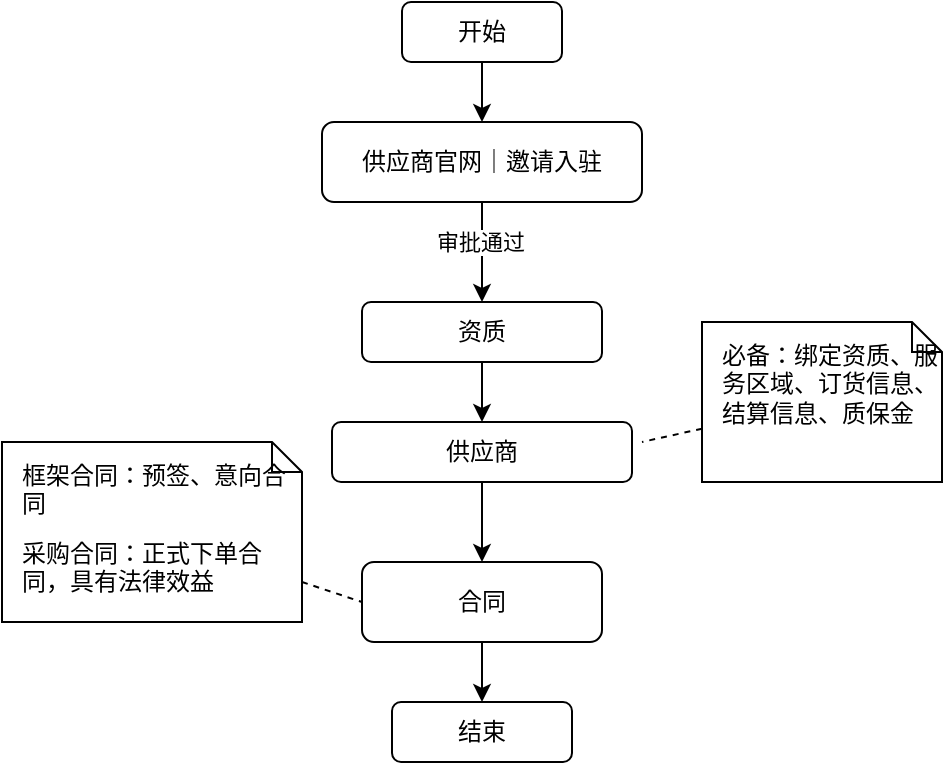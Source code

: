 <mxfile version="20.0.4" type="github">
  <diagram id="Gy4nKqwPEICqkQXcX3Ys" name="第 1 页">
    <mxGraphModel dx="1426" dy="794" grid="1" gridSize="10" guides="1" tooltips="1" connect="1" arrows="1" fold="1" page="1" pageScale="1" pageWidth="827" pageHeight="1169" math="0" shadow="0">
      <root>
        <mxCell id="0" />
        <mxCell id="1" parent="0" />
        <mxCell id="jC9lOExU4FJecGhKxXw0-3" value="" style="edgeStyle=orthogonalEdgeStyle;rounded=0;orthogonalLoop=1;jettySize=auto;html=1;" edge="1" parent="1" source="jC9lOExU4FJecGhKxXw0-1" target="jC9lOExU4FJecGhKxXw0-2">
          <mxGeometry relative="1" as="geometry" />
        </mxCell>
        <mxCell id="jC9lOExU4FJecGhKxXw0-4" value="审批通过" style="edgeLabel;html=1;align=center;verticalAlign=middle;resizable=0;points=[];" vertex="1" connectable="0" parent="jC9lOExU4FJecGhKxXw0-3">
          <mxGeometry x="-0.229" y="-1" relative="1" as="geometry">
            <mxPoint as="offset" />
          </mxGeometry>
        </mxCell>
        <mxCell id="jC9lOExU4FJecGhKxXw0-1" value="供应商官网｜邀请入驻" style="rounded=1;whiteSpace=wrap;html=1;" vertex="1" parent="1">
          <mxGeometry x="250" y="140" width="160" height="40" as="geometry" />
        </mxCell>
        <mxCell id="jC9lOExU4FJecGhKxXw0-6" value="" style="edgeStyle=orthogonalEdgeStyle;rounded=0;orthogonalLoop=1;jettySize=auto;html=1;" edge="1" parent="1" source="jC9lOExU4FJecGhKxXw0-2" target="jC9lOExU4FJecGhKxXw0-5">
          <mxGeometry relative="1" as="geometry" />
        </mxCell>
        <mxCell id="jC9lOExU4FJecGhKxXw0-2" value="资质" style="whiteSpace=wrap;html=1;rounded=1;" vertex="1" parent="1">
          <mxGeometry x="270" y="230" width="120" height="30" as="geometry" />
        </mxCell>
        <mxCell id="jC9lOExU4FJecGhKxXw0-20" value="" style="edgeStyle=orthogonalEdgeStyle;rounded=0;orthogonalLoop=1;jettySize=auto;html=1;" edge="1" parent="1" source="jC9lOExU4FJecGhKxXw0-5" target="jC9lOExU4FJecGhKxXw0-19">
          <mxGeometry relative="1" as="geometry" />
        </mxCell>
        <mxCell id="jC9lOExU4FJecGhKxXw0-5" value="供应商" style="whiteSpace=wrap;html=1;rounded=1;" vertex="1" parent="1">
          <mxGeometry x="255" y="290" width="150" height="30" as="geometry" />
        </mxCell>
        <mxCell id="jC9lOExU4FJecGhKxXw0-16" value="&lt;p style=&quot;text-align: left; margin: 10px 0px 0px 10px;&quot;&gt;&lt;span style=&quot;&quot;&gt;必备：绑定资质、服务区域、订货信息、结算信息、质保金&lt;/span&gt;&lt;br&gt;&lt;/p&gt;" style="shape=note;html=1;size=15;spacingLeft=5;align=left;html=1;overflow=fill;whiteSpace=wrap;align=center;strokeWidth=1;" vertex="1" parent="1">
          <mxGeometry x="440" y="240" width="120" height="80" as="geometry" />
        </mxCell>
        <mxCell id="jC9lOExU4FJecGhKxXw0-18" value="" style="rounded=0;html=1;labelBackgroundColor=none;endArrow=none;dashed=1;" edge="1" source="jC9lOExU4FJecGhKxXw0-16" parent="1">
          <mxGeometry relative="1" as="geometry">
            <mxPoint x="410" y="300" as="targetPoint" />
          </mxGeometry>
        </mxCell>
        <mxCell id="jC9lOExU4FJecGhKxXw0-26" value="" style="edgeStyle=orthogonalEdgeStyle;rounded=0;orthogonalLoop=1;jettySize=auto;html=1;" edge="1" parent="1" source="jC9lOExU4FJecGhKxXw0-19" target="jC9lOExU4FJecGhKxXw0-25">
          <mxGeometry relative="1" as="geometry" />
        </mxCell>
        <mxCell id="jC9lOExU4FJecGhKxXw0-19" value="合同" style="whiteSpace=wrap;html=1;rounded=1;" vertex="1" parent="1">
          <mxGeometry x="270" y="360" width="120" height="40" as="geometry" />
        </mxCell>
        <mxCell id="jC9lOExU4FJecGhKxXw0-21" value="&lt;p style=&quot;margin:0px;margin-top:10px;margin-left:10px;text-align:left;&quot;&gt;框架合同：预签、意向合同&lt;/p&gt;&lt;p style=&quot;margin:0px;margin-top:10px;margin-left:10px;text-align:left;&quot;&gt;采购合同：正式下单合同，具有法律效益&lt;/p&gt;" style="shape=note;html=1;size=15;spacingLeft=5;align=left;html=1;overflow=fill;whiteSpace=wrap;align=center;" vertex="1" parent="1">
          <mxGeometry x="90" y="300" width="150" height="90" as="geometry" />
        </mxCell>
        <mxCell id="jC9lOExU4FJecGhKxXw0-23" value="" style="rounded=0;html=1;labelBackgroundColor=none;endArrow=none;dashed=1;entryX=0;entryY=0.5;entryDx=0;entryDy=0;" edge="1" source="jC9lOExU4FJecGhKxXw0-21" target="jC9lOExU4FJecGhKxXw0-19" parent="1">
          <mxGeometry relative="1" as="geometry">
            <mxPoint x="113.75" y="320" as="targetPoint" />
          </mxGeometry>
        </mxCell>
        <mxCell id="jC9lOExU4FJecGhKxXw0-27" value="" style="edgeStyle=orthogonalEdgeStyle;rounded=0;orthogonalLoop=1;jettySize=auto;html=1;" edge="1" parent="1" source="jC9lOExU4FJecGhKxXw0-24" target="jC9lOExU4FJecGhKxXw0-1">
          <mxGeometry relative="1" as="geometry" />
        </mxCell>
        <mxCell id="jC9lOExU4FJecGhKxXw0-24" value="开始" style="rounded=1;whiteSpace=wrap;html=1;" vertex="1" parent="1">
          <mxGeometry x="290" y="80" width="80" height="30" as="geometry" />
        </mxCell>
        <mxCell id="jC9lOExU4FJecGhKxXw0-25" value="结束" style="rounded=1;whiteSpace=wrap;html=1;" vertex="1" parent="1">
          <mxGeometry x="285" y="430" width="90" height="30" as="geometry" />
        </mxCell>
      </root>
    </mxGraphModel>
  </diagram>
</mxfile>
